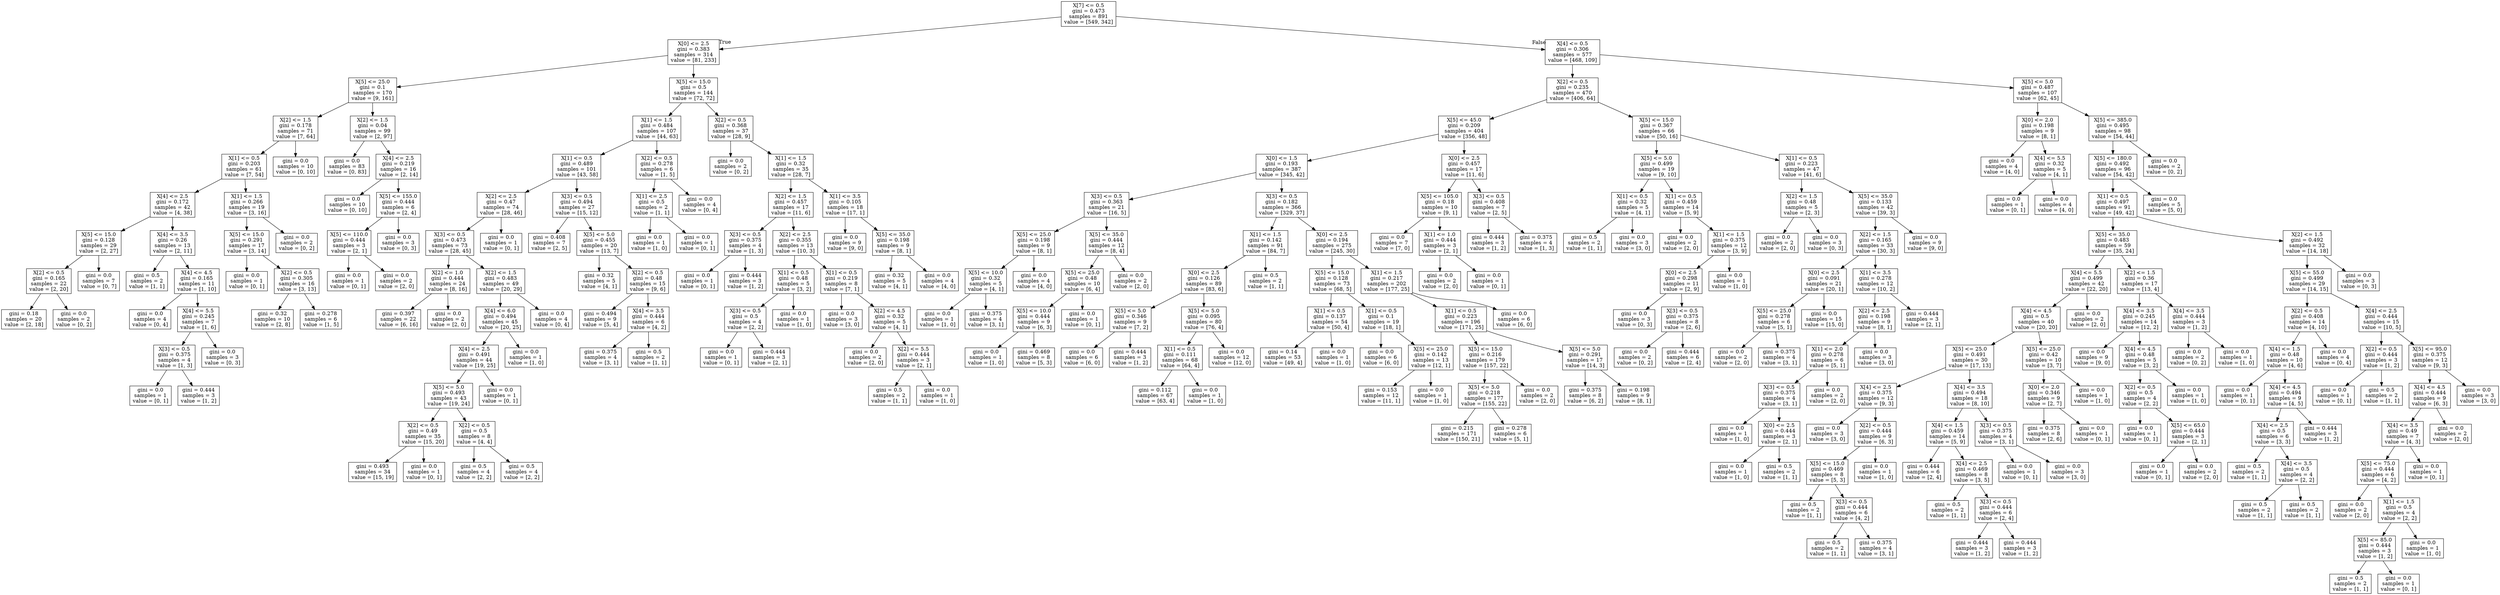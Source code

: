 digraph Tree {
node [shape=box] ;
0 [label="X[7] <= 0.5\ngini = 0.473\nsamples = 891\nvalue = [549, 342]"] ;
1 [label="X[0] <= 2.5\ngini = 0.383\nsamples = 314\nvalue = [81, 233]"] ;
0 -> 1 [labeldistance=2.5, labelangle=45, headlabel="True"] ;
2 [label="X[5] <= 25.0\ngini = 0.1\nsamples = 170\nvalue = [9, 161]"] ;
1 -> 2 ;
3 [label="X[2] <= 1.5\ngini = 0.178\nsamples = 71\nvalue = [7, 64]"] ;
2 -> 3 ;
4 [label="X[1] <= 0.5\ngini = 0.203\nsamples = 61\nvalue = [7, 54]"] ;
3 -> 4 ;
5 [label="X[4] <= 2.5\ngini = 0.172\nsamples = 42\nvalue = [4, 38]"] ;
4 -> 5 ;
6 [label="X[5] <= 15.0\ngini = 0.128\nsamples = 29\nvalue = [2, 27]"] ;
5 -> 6 ;
7 [label="X[2] <= 0.5\ngini = 0.165\nsamples = 22\nvalue = [2, 20]"] ;
6 -> 7 ;
8 [label="gini = 0.18\nsamples = 20\nvalue = [2, 18]"] ;
7 -> 8 ;
9 [label="gini = 0.0\nsamples = 2\nvalue = [0, 2]"] ;
7 -> 9 ;
10 [label="gini = 0.0\nsamples = 7\nvalue = [0, 7]"] ;
6 -> 10 ;
11 [label="X[4] <= 3.5\ngini = 0.26\nsamples = 13\nvalue = [2, 11]"] ;
5 -> 11 ;
12 [label="gini = 0.5\nsamples = 2\nvalue = [1, 1]"] ;
11 -> 12 ;
13 [label="X[4] <= 4.5\ngini = 0.165\nsamples = 11\nvalue = [1, 10]"] ;
11 -> 13 ;
14 [label="gini = 0.0\nsamples = 4\nvalue = [0, 4]"] ;
13 -> 14 ;
15 [label="X[4] <= 5.5\ngini = 0.245\nsamples = 7\nvalue = [1, 6]"] ;
13 -> 15 ;
16 [label="X[3] <= 0.5\ngini = 0.375\nsamples = 4\nvalue = [1, 3]"] ;
15 -> 16 ;
17 [label="gini = 0.0\nsamples = 1\nvalue = [0, 1]"] ;
16 -> 17 ;
18 [label="gini = 0.444\nsamples = 3\nvalue = [1, 2]"] ;
16 -> 18 ;
19 [label="gini = 0.0\nsamples = 3\nvalue = [0, 3]"] ;
15 -> 19 ;
20 [label="X[1] <= 1.5\ngini = 0.266\nsamples = 19\nvalue = [3, 16]"] ;
4 -> 20 ;
21 [label="X[5] <= 15.0\ngini = 0.291\nsamples = 17\nvalue = [3, 14]"] ;
20 -> 21 ;
22 [label="gini = 0.0\nsamples = 1\nvalue = [0, 1]"] ;
21 -> 22 ;
23 [label="X[2] <= 0.5\ngini = 0.305\nsamples = 16\nvalue = [3, 13]"] ;
21 -> 23 ;
24 [label="gini = 0.32\nsamples = 10\nvalue = [2, 8]"] ;
23 -> 24 ;
25 [label="gini = 0.278\nsamples = 6\nvalue = [1, 5]"] ;
23 -> 25 ;
26 [label="gini = 0.0\nsamples = 2\nvalue = [0, 2]"] ;
20 -> 26 ;
27 [label="gini = 0.0\nsamples = 10\nvalue = [0, 10]"] ;
3 -> 27 ;
28 [label="X[2] <= 1.5\ngini = 0.04\nsamples = 99\nvalue = [2, 97]"] ;
2 -> 28 ;
29 [label="gini = 0.0\nsamples = 83\nvalue = [0, 83]"] ;
28 -> 29 ;
30 [label="X[4] <= 2.5\ngini = 0.219\nsamples = 16\nvalue = [2, 14]"] ;
28 -> 30 ;
31 [label="gini = 0.0\nsamples = 10\nvalue = [0, 10]"] ;
30 -> 31 ;
32 [label="X[5] <= 155.0\ngini = 0.444\nsamples = 6\nvalue = [2, 4]"] ;
30 -> 32 ;
33 [label="X[5] <= 110.0\ngini = 0.444\nsamples = 3\nvalue = [2, 1]"] ;
32 -> 33 ;
34 [label="gini = 0.0\nsamples = 1\nvalue = [0, 1]"] ;
33 -> 34 ;
35 [label="gini = 0.0\nsamples = 2\nvalue = [2, 0]"] ;
33 -> 35 ;
36 [label="gini = 0.0\nsamples = 3\nvalue = [0, 3]"] ;
32 -> 36 ;
37 [label="X[5] <= 15.0\ngini = 0.5\nsamples = 144\nvalue = [72, 72]"] ;
1 -> 37 ;
38 [label="X[1] <= 1.5\ngini = 0.484\nsamples = 107\nvalue = [44, 63]"] ;
37 -> 38 ;
39 [label="X[1] <= 0.5\ngini = 0.489\nsamples = 101\nvalue = [43, 58]"] ;
38 -> 39 ;
40 [label="X[2] <= 2.5\ngini = 0.47\nsamples = 74\nvalue = [28, 46]"] ;
39 -> 40 ;
41 [label="X[3] <= 0.5\ngini = 0.473\nsamples = 73\nvalue = [28, 45]"] ;
40 -> 41 ;
42 [label="X[2] <= 1.0\ngini = 0.444\nsamples = 24\nvalue = [8, 16]"] ;
41 -> 42 ;
43 [label="gini = 0.397\nsamples = 22\nvalue = [6, 16]"] ;
42 -> 43 ;
44 [label="gini = 0.0\nsamples = 2\nvalue = [2, 0]"] ;
42 -> 44 ;
45 [label="X[2] <= 1.5\ngini = 0.483\nsamples = 49\nvalue = [20, 29]"] ;
41 -> 45 ;
46 [label="X[4] <= 6.0\ngini = 0.494\nsamples = 45\nvalue = [20, 25]"] ;
45 -> 46 ;
47 [label="X[4] <= 2.5\ngini = 0.491\nsamples = 44\nvalue = [19, 25]"] ;
46 -> 47 ;
48 [label="X[5] <= 5.0\ngini = 0.493\nsamples = 43\nvalue = [19, 24]"] ;
47 -> 48 ;
49 [label="X[2] <= 0.5\ngini = 0.49\nsamples = 35\nvalue = [15, 20]"] ;
48 -> 49 ;
50 [label="gini = 0.493\nsamples = 34\nvalue = [15, 19]"] ;
49 -> 50 ;
51 [label="gini = 0.0\nsamples = 1\nvalue = [0, 1]"] ;
49 -> 51 ;
52 [label="X[2] <= 0.5\ngini = 0.5\nsamples = 8\nvalue = [4, 4]"] ;
48 -> 52 ;
53 [label="gini = 0.5\nsamples = 4\nvalue = [2, 2]"] ;
52 -> 53 ;
54 [label="gini = 0.5\nsamples = 4\nvalue = [2, 2]"] ;
52 -> 54 ;
55 [label="gini = 0.0\nsamples = 1\nvalue = [0, 1]"] ;
47 -> 55 ;
56 [label="gini = 0.0\nsamples = 1\nvalue = [1, 0]"] ;
46 -> 56 ;
57 [label="gini = 0.0\nsamples = 4\nvalue = [0, 4]"] ;
45 -> 57 ;
58 [label="gini = 0.0\nsamples = 1\nvalue = [0, 1]"] ;
40 -> 58 ;
59 [label="X[3] <= 0.5\ngini = 0.494\nsamples = 27\nvalue = [15, 12]"] ;
39 -> 59 ;
60 [label="gini = 0.408\nsamples = 7\nvalue = [2, 5]"] ;
59 -> 60 ;
61 [label="X[5] <= 5.0\ngini = 0.455\nsamples = 20\nvalue = [13, 7]"] ;
59 -> 61 ;
62 [label="gini = 0.32\nsamples = 5\nvalue = [4, 1]"] ;
61 -> 62 ;
63 [label="X[2] <= 0.5\ngini = 0.48\nsamples = 15\nvalue = [9, 6]"] ;
61 -> 63 ;
64 [label="gini = 0.494\nsamples = 9\nvalue = [5, 4]"] ;
63 -> 64 ;
65 [label="X[4] <= 3.5\ngini = 0.444\nsamples = 6\nvalue = [4, 2]"] ;
63 -> 65 ;
66 [label="gini = 0.375\nsamples = 4\nvalue = [3, 1]"] ;
65 -> 66 ;
67 [label="gini = 0.5\nsamples = 2\nvalue = [1, 1]"] ;
65 -> 67 ;
68 [label="X[2] <= 0.5\ngini = 0.278\nsamples = 6\nvalue = [1, 5]"] ;
38 -> 68 ;
69 [label="X[1] <= 2.5\ngini = 0.5\nsamples = 2\nvalue = [1, 1]"] ;
68 -> 69 ;
70 [label="gini = 0.0\nsamples = 1\nvalue = [1, 0]"] ;
69 -> 70 ;
71 [label="gini = 0.0\nsamples = 1\nvalue = [0, 1]"] ;
69 -> 71 ;
72 [label="gini = 0.0\nsamples = 4\nvalue = [0, 4]"] ;
68 -> 72 ;
73 [label="X[2] <= 0.5\ngini = 0.368\nsamples = 37\nvalue = [28, 9]"] ;
37 -> 73 ;
74 [label="gini = 0.0\nsamples = 2\nvalue = [0, 2]"] ;
73 -> 74 ;
75 [label="X[1] <= 1.5\ngini = 0.32\nsamples = 35\nvalue = [28, 7]"] ;
73 -> 75 ;
76 [label="X[2] <= 1.5\ngini = 0.457\nsamples = 17\nvalue = [11, 6]"] ;
75 -> 76 ;
77 [label="X[3] <= 0.5\ngini = 0.375\nsamples = 4\nvalue = [1, 3]"] ;
76 -> 77 ;
78 [label="gini = 0.0\nsamples = 1\nvalue = [0, 1]"] ;
77 -> 78 ;
79 [label="gini = 0.444\nsamples = 3\nvalue = [1, 2]"] ;
77 -> 79 ;
80 [label="X[2] <= 2.5\ngini = 0.355\nsamples = 13\nvalue = [10, 3]"] ;
76 -> 80 ;
81 [label="X[1] <= 0.5\ngini = 0.48\nsamples = 5\nvalue = [3, 2]"] ;
80 -> 81 ;
82 [label="X[3] <= 0.5\ngini = 0.5\nsamples = 4\nvalue = [2, 2]"] ;
81 -> 82 ;
83 [label="gini = 0.0\nsamples = 1\nvalue = [0, 1]"] ;
82 -> 83 ;
84 [label="gini = 0.444\nsamples = 3\nvalue = [2, 1]"] ;
82 -> 84 ;
85 [label="gini = 0.0\nsamples = 1\nvalue = [1, 0]"] ;
81 -> 85 ;
86 [label="X[1] <= 0.5\ngini = 0.219\nsamples = 8\nvalue = [7, 1]"] ;
80 -> 86 ;
87 [label="gini = 0.0\nsamples = 3\nvalue = [3, 0]"] ;
86 -> 87 ;
88 [label="X[2] <= 4.5\ngini = 0.32\nsamples = 5\nvalue = [4, 1]"] ;
86 -> 88 ;
89 [label="gini = 0.0\nsamples = 2\nvalue = [2, 0]"] ;
88 -> 89 ;
90 [label="X[2] <= 5.5\ngini = 0.444\nsamples = 3\nvalue = [2, 1]"] ;
88 -> 90 ;
91 [label="gini = 0.5\nsamples = 2\nvalue = [1, 1]"] ;
90 -> 91 ;
92 [label="gini = 0.0\nsamples = 1\nvalue = [1, 0]"] ;
90 -> 92 ;
93 [label="X[1] <= 3.5\ngini = 0.105\nsamples = 18\nvalue = [17, 1]"] ;
75 -> 93 ;
94 [label="gini = 0.0\nsamples = 9\nvalue = [9, 0]"] ;
93 -> 94 ;
95 [label="X[5] <= 35.0\ngini = 0.198\nsamples = 9\nvalue = [8, 1]"] ;
93 -> 95 ;
96 [label="gini = 0.32\nsamples = 5\nvalue = [4, 1]"] ;
95 -> 96 ;
97 [label="gini = 0.0\nsamples = 4\nvalue = [4, 0]"] ;
95 -> 97 ;
98 [label="X[4] <= 0.5\ngini = 0.306\nsamples = 577\nvalue = [468, 109]"] ;
0 -> 98 [labeldistance=2.5, labelangle=-45, headlabel="False"] ;
99 [label="X[2] <= 0.5\ngini = 0.235\nsamples = 470\nvalue = [406, 64]"] ;
98 -> 99 ;
100 [label="X[5] <= 45.0\ngini = 0.209\nsamples = 404\nvalue = [356, 48]"] ;
99 -> 100 ;
101 [label="X[0] <= 1.5\ngini = 0.193\nsamples = 387\nvalue = [345, 42]"] ;
100 -> 101 ;
102 [label="X[3] <= 0.5\ngini = 0.363\nsamples = 21\nvalue = [16, 5]"] ;
101 -> 102 ;
103 [label="X[5] <= 25.0\ngini = 0.198\nsamples = 9\nvalue = [8, 1]"] ;
102 -> 103 ;
104 [label="X[5] <= 10.0\ngini = 0.32\nsamples = 5\nvalue = [4, 1]"] ;
103 -> 104 ;
105 [label="gini = 0.0\nsamples = 1\nvalue = [1, 0]"] ;
104 -> 105 ;
106 [label="gini = 0.375\nsamples = 4\nvalue = [3, 1]"] ;
104 -> 106 ;
107 [label="gini = 0.0\nsamples = 4\nvalue = [4, 0]"] ;
103 -> 107 ;
108 [label="X[5] <= 35.0\ngini = 0.444\nsamples = 12\nvalue = [8, 4]"] ;
102 -> 108 ;
109 [label="X[5] <= 25.0\ngini = 0.48\nsamples = 10\nvalue = [6, 4]"] ;
108 -> 109 ;
110 [label="X[5] <= 10.0\ngini = 0.444\nsamples = 9\nvalue = [6, 3]"] ;
109 -> 110 ;
111 [label="gini = 0.0\nsamples = 1\nvalue = [1, 0]"] ;
110 -> 111 ;
112 [label="gini = 0.469\nsamples = 8\nvalue = [5, 3]"] ;
110 -> 112 ;
113 [label="gini = 0.0\nsamples = 1\nvalue = [0, 1]"] ;
109 -> 113 ;
114 [label="gini = 0.0\nsamples = 2\nvalue = [2, 0]"] ;
108 -> 114 ;
115 [label="X[3] <= 0.5\ngini = 0.182\nsamples = 366\nvalue = [329, 37]"] ;
101 -> 115 ;
116 [label="X[1] <= 1.5\ngini = 0.142\nsamples = 91\nvalue = [84, 7]"] ;
115 -> 116 ;
117 [label="X[0] <= 2.5\ngini = 0.126\nsamples = 89\nvalue = [83, 6]"] ;
116 -> 117 ;
118 [label="X[5] <= 5.0\ngini = 0.346\nsamples = 9\nvalue = [7, 2]"] ;
117 -> 118 ;
119 [label="gini = 0.0\nsamples = 6\nvalue = [6, 0]"] ;
118 -> 119 ;
120 [label="gini = 0.444\nsamples = 3\nvalue = [1, 2]"] ;
118 -> 120 ;
121 [label="X[5] <= 5.0\ngini = 0.095\nsamples = 80\nvalue = [76, 4]"] ;
117 -> 121 ;
122 [label="X[1] <= 0.5\ngini = 0.111\nsamples = 68\nvalue = [64, 4]"] ;
121 -> 122 ;
123 [label="gini = 0.112\nsamples = 67\nvalue = [63, 4]"] ;
122 -> 123 ;
124 [label="gini = 0.0\nsamples = 1\nvalue = [1, 0]"] ;
122 -> 124 ;
125 [label="gini = 0.0\nsamples = 12\nvalue = [12, 0]"] ;
121 -> 125 ;
126 [label="gini = 0.5\nsamples = 2\nvalue = [1, 1]"] ;
116 -> 126 ;
127 [label="X[0] <= 2.5\ngini = 0.194\nsamples = 275\nvalue = [245, 30]"] ;
115 -> 127 ;
128 [label="X[5] <= 15.0\ngini = 0.128\nsamples = 73\nvalue = [68, 5]"] ;
127 -> 128 ;
129 [label="X[1] <= 0.5\ngini = 0.137\nsamples = 54\nvalue = [50, 4]"] ;
128 -> 129 ;
130 [label="gini = 0.14\nsamples = 53\nvalue = [49, 4]"] ;
129 -> 130 ;
131 [label="gini = 0.0\nsamples = 1\nvalue = [1, 0]"] ;
129 -> 131 ;
132 [label="X[1] <= 0.5\ngini = 0.1\nsamples = 19\nvalue = [18, 1]"] ;
128 -> 132 ;
133 [label="gini = 0.0\nsamples = 6\nvalue = [6, 0]"] ;
132 -> 133 ;
134 [label="X[5] <= 25.0\ngini = 0.142\nsamples = 13\nvalue = [12, 1]"] ;
132 -> 134 ;
135 [label="gini = 0.153\nsamples = 12\nvalue = [11, 1]"] ;
134 -> 135 ;
136 [label="gini = 0.0\nsamples = 1\nvalue = [1, 0]"] ;
134 -> 136 ;
137 [label="X[1] <= 1.5\ngini = 0.217\nsamples = 202\nvalue = [177, 25]"] ;
127 -> 137 ;
138 [label="X[1] <= 0.5\ngini = 0.223\nsamples = 196\nvalue = [171, 25]"] ;
137 -> 138 ;
139 [label="X[5] <= 15.0\ngini = 0.216\nsamples = 179\nvalue = [157, 22]"] ;
138 -> 139 ;
140 [label="X[5] <= 5.0\ngini = 0.218\nsamples = 177\nvalue = [155, 22]"] ;
139 -> 140 ;
141 [label="gini = 0.215\nsamples = 171\nvalue = [150, 21]"] ;
140 -> 141 ;
142 [label="gini = 0.278\nsamples = 6\nvalue = [5, 1]"] ;
140 -> 142 ;
143 [label="gini = 0.0\nsamples = 2\nvalue = [2, 0]"] ;
139 -> 143 ;
144 [label="X[5] <= 5.0\ngini = 0.291\nsamples = 17\nvalue = [14, 3]"] ;
138 -> 144 ;
145 [label="gini = 0.375\nsamples = 8\nvalue = [6, 2]"] ;
144 -> 145 ;
146 [label="gini = 0.198\nsamples = 9\nvalue = [8, 1]"] ;
144 -> 146 ;
147 [label="gini = 0.0\nsamples = 6\nvalue = [6, 0]"] ;
137 -> 147 ;
148 [label="X[0] <= 2.5\ngini = 0.457\nsamples = 17\nvalue = [11, 6]"] ;
100 -> 148 ;
149 [label="X[5] <= 105.0\ngini = 0.18\nsamples = 10\nvalue = [9, 1]"] ;
148 -> 149 ;
150 [label="gini = 0.0\nsamples = 7\nvalue = [7, 0]"] ;
149 -> 150 ;
151 [label="X[1] <= 1.0\ngini = 0.444\nsamples = 3\nvalue = [2, 1]"] ;
149 -> 151 ;
152 [label="gini = 0.0\nsamples = 2\nvalue = [2, 0]"] ;
151 -> 152 ;
153 [label="gini = 0.0\nsamples = 1\nvalue = [0, 1]"] ;
151 -> 153 ;
154 [label="X[3] <= 0.5\ngini = 0.408\nsamples = 7\nvalue = [2, 5]"] ;
148 -> 154 ;
155 [label="gini = 0.444\nsamples = 3\nvalue = [1, 2]"] ;
154 -> 155 ;
156 [label="gini = 0.375\nsamples = 4\nvalue = [1, 3]"] ;
154 -> 156 ;
157 [label="X[5] <= 15.0\ngini = 0.367\nsamples = 66\nvalue = [50, 16]"] ;
99 -> 157 ;
158 [label="X[5] <= 5.0\ngini = 0.499\nsamples = 19\nvalue = [9, 10]"] ;
157 -> 158 ;
159 [label="X[1] <= 0.5\ngini = 0.32\nsamples = 5\nvalue = [4, 1]"] ;
158 -> 159 ;
160 [label="gini = 0.5\nsamples = 2\nvalue = [1, 1]"] ;
159 -> 160 ;
161 [label="gini = 0.0\nsamples = 3\nvalue = [3, 0]"] ;
159 -> 161 ;
162 [label="X[1] <= 0.5\ngini = 0.459\nsamples = 14\nvalue = [5, 9]"] ;
158 -> 162 ;
163 [label="gini = 0.0\nsamples = 2\nvalue = [2, 0]"] ;
162 -> 163 ;
164 [label="X[1] <= 1.5\ngini = 0.375\nsamples = 12\nvalue = [3, 9]"] ;
162 -> 164 ;
165 [label="X[0] <= 2.5\ngini = 0.298\nsamples = 11\nvalue = [2, 9]"] ;
164 -> 165 ;
166 [label="gini = 0.0\nsamples = 3\nvalue = [0, 3]"] ;
165 -> 166 ;
167 [label="X[3] <= 0.5\ngini = 0.375\nsamples = 8\nvalue = [2, 6]"] ;
165 -> 167 ;
168 [label="gini = 0.0\nsamples = 2\nvalue = [0, 2]"] ;
167 -> 168 ;
169 [label="gini = 0.444\nsamples = 6\nvalue = [2, 4]"] ;
167 -> 169 ;
170 [label="gini = 0.0\nsamples = 1\nvalue = [1, 0]"] ;
164 -> 170 ;
171 [label="X[1] <= 0.5\ngini = 0.223\nsamples = 47\nvalue = [41, 6]"] ;
157 -> 171 ;
172 [label="X[2] <= 1.5\ngini = 0.48\nsamples = 5\nvalue = [2, 3]"] ;
171 -> 172 ;
173 [label="gini = 0.0\nsamples = 2\nvalue = [2, 0]"] ;
172 -> 173 ;
174 [label="gini = 0.0\nsamples = 3\nvalue = [0, 3]"] ;
172 -> 174 ;
175 [label="X[5] <= 35.0\ngini = 0.133\nsamples = 42\nvalue = [39, 3]"] ;
171 -> 175 ;
176 [label="X[2] <= 1.5\ngini = 0.165\nsamples = 33\nvalue = [30, 3]"] ;
175 -> 176 ;
177 [label="X[0] <= 2.5\ngini = 0.091\nsamples = 21\nvalue = [20, 1]"] ;
176 -> 177 ;
178 [label="X[5] <= 25.0\ngini = 0.278\nsamples = 6\nvalue = [5, 1]"] ;
177 -> 178 ;
179 [label="gini = 0.0\nsamples = 2\nvalue = [2, 0]"] ;
178 -> 179 ;
180 [label="gini = 0.375\nsamples = 4\nvalue = [3, 1]"] ;
178 -> 180 ;
181 [label="gini = 0.0\nsamples = 15\nvalue = [15, 0]"] ;
177 -> 181 ;
182 [label="X[1] <= 3.5\ngini = 0.278\nsamples = 12\nvalue = [10, 2]"] ;
176 -> 182 ;
183 [label="X[2] <= 2.5\ngini = 0.198\nsamples = 9\nvalue = [8, 1]"] ;
182 -> 183 ;
184 [label="X[1] <= 2.0\ngini = 0.278\nsamples = 6\nvalue = [5, 1]"] ;
183 -> 184 ;
185 [label="X[3] <= 0.5\ngini = 0.375\nsamples = 4\nvalue = [3, 1]"] ;
184 -> 185 ;
186 [label="gini = 0.0\nsamples = 1\nvalue = [1, 0]"] ;
185 -> 186 ;
187 [label="X[0] <= 2.5\ngini = 0.444\nsamples = 3\nvalue = [2, 1]"] ;
185 -> 187 ;
188 [label="gini = 0.0\nsamples = 1\nvalue = [1, 0]"] ;
187 -> 188 ;
189 [label="gini = 0.5\nsamples = 2\nvalue = [1, 1]"] ;
187 -> 189 ;
190 [label="gini = 0.0\nsamples = 2\nvalue = [2, 0]"] ;
184 -> 190 ;
191 [label="gini = 0.0\nsamples = 3\nvalue = [3, 0]"] ;
183 -> 191 ;
192 [label="gini = 0.444\nsamples = 3\nvalue = [2, 1]"] ;
182 -> 192 ;
193 [label="gini = 0.0\nsamples = 9\nvalue = [9, 0]"] ;
175 -> 193 ;
194 [label="X[5] <= 5.0\ngini = 0.487\nsamples = 107\nvalue = [62, 45]"] ;
98 -> 194 ;
195 [label="X[0] <= 2.0\ngini = 0.198\nsamples = 9\nvalue = [8, 1]"] ;
194 -> 195 ;
196 [label="gini = 0.0\nsamples = 4\nvalue = [4, 0]"] ;
195 -> 196 ;
197 [label="X[4] <= 5.5\ngini = 0.32\nsamples = 5\nvalue = [4, 1]"] ;
195 -> 197 ;
198 [label="gini = 0.0\nsamples = 1\nvalue = [0, 1]"] ;
197 -> 198 ;
199 [label="gini = 0.0\nsamples = 4\nvalue = [4, 0]"] ;
197 -> 199 ;
200 [label="X[5] <= 385.0\ngini = 0.495\nsamples = 98\nvalue = [54, 44]"] ;
194 -> 200 ;
201 [label="X[5] <= 180.0\ngini = 0.492\nsamples = 96\nvalue = [54, 42]"] ;
200 -> 201 ;
202 [label="X[1] <= 0.5\ngini = 0.497\nsamples = 91\nvalue = [49, 42]"] ;
201 -> 202 ;
203 [label="X[5] <= 35.0\ngini = 0.483\nsamples = 59\nvalue = [35, 24]"] ;
202 -> 203 ;
204 [label="X[4] <= 5.5\ngini = 0.499\nsamples = 42\nvalue = [22, 20]"] ;
203 -> 204 ;
205 [label="X[4] <= 4.5\ngini = 0.5\nsamples = 40\nvalue = [20, 20]"] ;
204 -> 205 ;
206 [label="X[5] <= 25.0\ngini = 0.491\nsamples = 30\nvalue = [17, 13]"] ;
205 -> 206 ;
207 [label="X[4] <= 2.5\ngini = 0.375\nsamples = 12\nvalue = [9, 3]"] ;
206 -> 207 ;
208 [label="gini = 0.0\nsamples = 3\nvalue = [3, 0]"] ;
207 -> 208 ;
209 [label="X[2] <= 0.5\ngini = 0.444\nsamples = 9\nvalue = [6, 3]"] ;
207 -> 209 ;
210 [label="X[5] <= 15.0\ngini = 0.469\nsamples = 8\nvalue = [5, 3]"] ;
209 -> 210 ;
211 [label="gini = 0.5\nsamples = 2\nvalue = [1, 1]"] ;
210 -> 211 ;
212 [label="X[3] <= 0.5\ngini = 0.444\nsamples = 6\nvalue = [4, 2]"] ;
210 -> 212 ;
213 [label="gini = 0.5\nsamples = 2\nvalue = [1, 1]"] ;
212 -> 213 ;
214 [label="gini = 0.375\nsamples = 4\nvalue = [3, 1]"] ;
212 -> 214 ;
215 [label="gini = 0.0\nsamples = 1\nvalue = [1, 0]"] ;
209 -> 215 ;
216 [label="X[4] <= 3.5\ngini = 0.494\nsamples = 18\nvalue = [8, 10]"] ;
206 -> 216 ;
217 [label="X[4] <= 1.5\ngini = 0.459\nsamples = 14\nvalue = [5, 9]"] ;
216 -> 217 ;
218 [label="gini = 0.444\nsamples = 6\nvalue = [2, 4]"] ;
217 -> 218 ;
219 [label="X[4] <= 2.5\ngini = 0.469\nsamples = 8\nvalue = [3, 5]"] ;
217 -> 219 ;
220 [label="gini = 0.5\nsamples = 2\nvalue = [1, 1]"] ;
219 -> 220 ;
221 [label="X[3] <= 0.5\ngini = 0.444\nsamples = 6\nvalue = [2, 4]"] ;
219 -> 221 ;
222 [label="gini = 0.444\nsamples = 3\nvalue = [1, 2]"] ;
221 -> 222 ;
223 [label="gini = 0.444\nsamples = 3\nvalue = [1, 2]"] ;
221 -> 223 ;
224 [label="X[3] <= 0.5\ngini = 0.375\nsamples = 4\nvalue = [3, 1]"] ;
216 -> 224 ;
225 [label="gini = 0.0\nsamples = 1\nvalue = [0, 1]"] ;
224 -> 225 ;
226 [label="gini = 0.0\nsamples = 3\nvalue = [3, 0]"] ;
224 -> 226 ;
227 [label="X[5] <= 25.0\ngini = 0.42\nsamples = 10\nvalue = [3, 7]"] ;
205 -> 227 ;
228 [label="X[0] <= 2.0\ngini = 0.346\nsamples = 9\nvalue = [2, 7]"] ;
227 -> 228 ;
229 [label="gini = 0.375\nsamples = 8\nvalue = [2, 6]"] ;
228 -> 229 ;
230 [label="gini = 0.0\nsamples = 1\nvalue = [0, 1]"] ;
228 -> 230 ;
231 [label="gini = 0.0\nsamples = 1\nvalue = [1, 0]"] ;
227 -> 231 ;
232 [label="gini = 0.0\nsamples = 2\nvalue = [2, 0]"] ;
204 -> 232 ;
233 [label="X[2] <= 1.5\ngini = 0.36\nsamples = 17\nvalue = [13, 4]"] ;
203 -> 233 ;
234 [label="X[4] <= 3.5\ngini = 0.245\nsamples = 14\nvalue = [12, 2]"] ;
233 -> 234 ;
235 [label="gini = 0.0\nsamples = 9\nvalue = [9, 0]"] ;
234 -> 235 ;
236 [label="X[4] <= 4.5\ngini = 0.48\nsamples = 5\nvalue = [3, 2]"] ;
234 -> 236 ;
237 [label="X[2] <= 0.5\ngini = 0.5\nsamples = 4\nvalue = [2, 2]"] ;
236 -> 237 ;
238 [label="gini = 0.0\nsamples = 1\nvalue = [0, 1]"] ;
237 -> 238 ;
239 [label="X[5] <= 65.0\ngini = 0.444\nsamples = 3\nvalue = [2, 1]"] ;
237 -> 239 ;
240 [label="gini = 0.0\nsamples = 1\nvalue = [0, 1]"] ;
239 -> 240 ;
241 [label="gini = 0.0\nsamples = 2\nvalue = [2, 0]"] ;
239 -> 241 ;
242 [label="gini = 0.0\nsamples = 1\nvalue = [1, 0]"] ;
236 -> 242 ;
243 [label="X[4] <= 3.5\ngini = 0.444\nsamples = 3\nvalue = [1, 2]"] ;
233 -> 243 ;
244 [label="gini = 0.0\nsamples = 2\nvalue = [0, 2]"] ;
243 -> 244 ;
245 [label="gini = 0.0\nsamples = 1\nvalue = [1, 0]"] ;
243 -> 245 ;
246 [label="X[2] <= 1.5\ngini = 0.492\nsamples = 32\nvalue = [14, 18]"] ;
202 -> 246 ;
247 [label="X[5] <= 55.0\ngini = 0.499\nsamples = 29\nvalue = [14, 15]"] ;
246 -> 247 ;
248 [label="X[2] <= 0.5\ngini = 0.408\nsamples = 14\nvalue = [4, 10]"] ;
247 -> 248 ;
249 [label="X[4] <= 1.5\ngini = 0.48\nsamples = 10\nvalue = [4, 6]"] ;
248 -> 249 ;
250 [label="gini = 0.0\nsamples = 1\nvalue = [0, 1]"] ;
249 -> 250 ;
251 [label="X[4] <= 4.5\ngini = 0.494\nsamples = 9\nvalue = [4, 5]"] ;
249 -> 251 ;
252 [label="X[4] <= 2.5\ngini = 0.5\nsamples = 6\nvalue = [3, 3]"] ;
251 -> 252 ;
253 [label="gini = 0.5\nsamples = 2\nvalue = [1, 1]"] ;
252 -> 253 ;
254 [label="X[4] <= 3.5\ngini = 0.5\nsamples = 4\nvalue = [2, 2]"] ;
252 -> 254 ;
255 [label="gini = 0.5\nsamples = 2\nvalue = [1, 1]"] ;
254 -> 255 ;
256 [label="gini = 0.5\nsamples = 2\nvalue = [1, 1]"] ;
254 -> 256 ;
257 [label="gini = 0.444\nsamples = 3\nvalue = [1, 2]"] ;
251 -> 257 ;
258 [label="gini = 0.0\nsamples = 4\nvalue = [0, 4]"] ;
248 -> 258 ;
259 [label="X[4] <= 2.5\ngini = 0.444\nsamples = 15\nvalue = [10, 5]"] ;
247 -> 259 ;
260 [label="X[2] <= 0.5\ngini = 0.444\nsamples = 3\nvalue = [1, 2]"] ;
259 -> 260 ;
261 [label="gini = 0.0\nsamples = 1\nvalue = [0, 1]"] ;
260 -> 261 ;
262 [label="gini = 0.5\nsamples = 2\nvalue = [1, 1]"] ;
260 -> 262 ;
263 [label="X[5] <= 95.0\ngini = 0.375\nsamples = 12\nvalue = [9, 3]"] ;
259 -> 263 ;
264 [label="X[4] <= 4.5\ngini = 0.444\nsamples = 9\nvalue = [6, 3]"] ;
263 -> 264 ;
265 [label="X[4] <= 3.5\ngini = 0.49\nsamples = 7\nvalue = [4, 3]"] ;
264 -> 265 ;
266 [label="X[5] <= 75.0\ngini = 0.444\nsamples = 6\nvalue = [4, 2]"] ;
265 -> 266 ;
267 [label="gini = 0.0\nsamples = 2\nvalue = [2, 0]"] ;
266 -> 267 ;
268 [label="X[1] <= 1.5\ngini = 0.5\nsamples = 4\nvalue = [2, 2]"] ;
266 -> 268 ;
269 [label="X[5] <= 85.0\ngini = 0.444\nsamples = 3\nvalue = [1, 2]"] ;
268 -> 269 ;
270 [label="gini = 0.5\nsamples = 2\nvalue = [1, 1]"] ;
269 -> 270 ;
271 [label="gini = 0.0\nsamples = 1\nvalue = [0, 1]"] ;
269 -> 271 ;
272 [label="gini = 0.0\nsamples = 1\nvalue = [1, 0]"] ;
268 -> 272 ;
273 [label="gini = 0.0\nsamples = 1\nvalue = [0, 1]"] ;
265 -> 273 ;
274 [label="gini = 0.0\nsamples = 2\nvalue = [2, 0]"] ;
264 -> 274 ;
275 [label="gini = 0.0\nsamples = 3\nvalue = [3, 0]"] ;
263 -> 275 ;
276 [label="gini = 0.0\nsamples = 3\nvalue = [0, 3]"] ;
246 -> 276 ;
277 [label="gini = 0.0\nsamples = 5\nvalue = [5, 0]"] ;
201 -> 277 ;
278 [label="gini = 0.0\nsamples = 2\nvalue = [0, 2]"] ;
200 -> 278 ;
}
